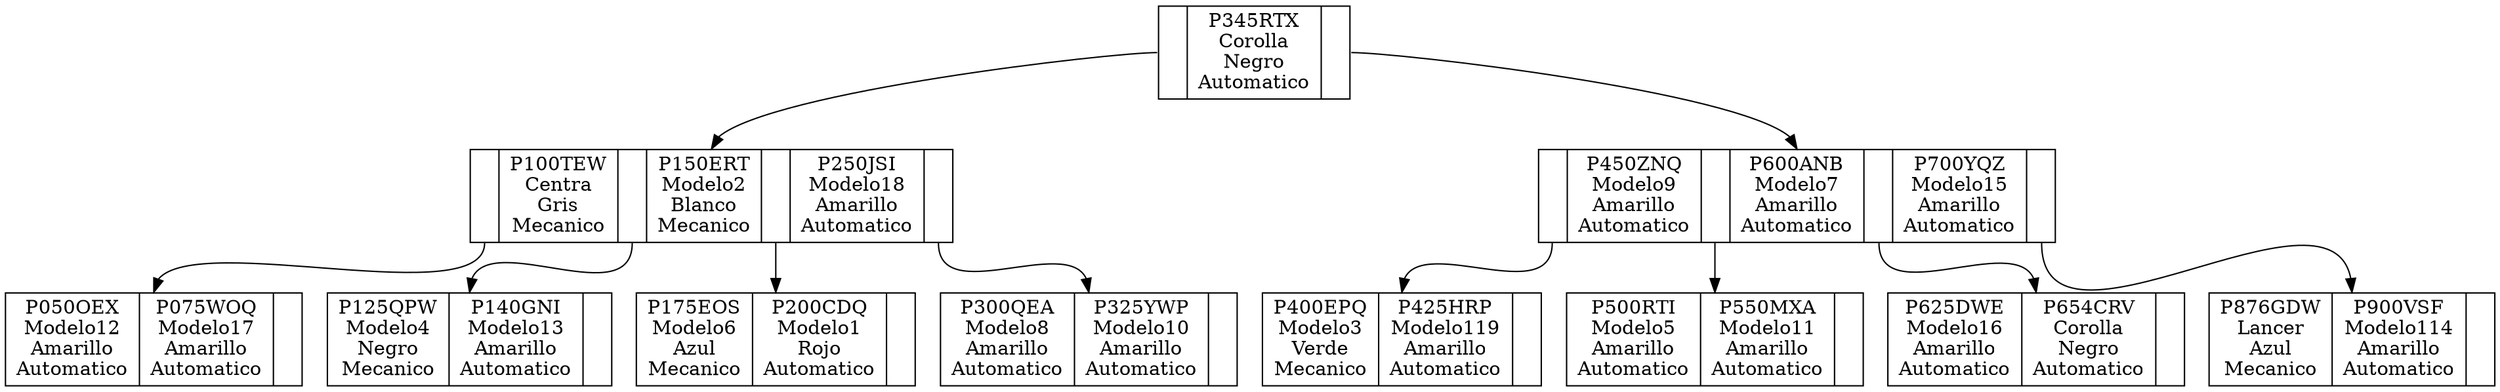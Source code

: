 digraph g{ 
rankdir = TB; 
node [shape = record]; 
32298571[label ="<8256878>|<9165536>P345RTX&#92;nCorolla&#92;nNegro&#92;nAutomatico|<15101735>"]; 
8256878[label ="<22133694>|<9877815>P100TEW&#92;nCentra&#92;nGris&#92;nMecanico|<3812447>|<28633448>P150ERT&#92;nModelo2&#92;nBlanco&#92;nMecanico|<25043435>|<948338>P250JSI&#92;nModelo18&#92;nAmarillo&#92;nAutomatico|<32372408>"]; 
22133694[label ="<30324036>P050OEX&#92;nModelo12&#92;nAmarillo&#92;nAutomatico|<24359791>P075WOQ&#92;nModelo17&#92;nAmarillo&#92;nAutomatico|"]; 
3812447[label ="<14647771>P125QPW&#92;nModelo4&#92;nNegro&#92;nMecanico|<4322382>P140GNI&#92;nModelo13&#92;nAmarillo&#92;nAutomatico|"]; 
25043435[label ="<2426455>P175EOS&#92;nModelo6&#92;nAzul&#92;nMecanico|<15279671>P200CDQ&#92;nModelo1&#92;nRojo&#92;nAutomatico|"]; 
32372408[label ="<1878504>P300QEA&#92;nModelo8&#92;nAmarillo&#92;nAutomatico|<32427489>P325YWP&#92;nModelo10&#92;nAmarillo&#92;nAutomatico|"]; 
15101735[label ="<30369269>|<6562917>P450ZNQ&#92;nModelo9&#92;nAmarillo&#92;nAutomatico|<30185256>|<3458357>P600ANB&#92;nModelo7&#92;nAmarillo&#92;nAutomatico|<9892107>|<29010736>P700YQZ&#92;nModelo15&#92;nAmarillo&#92;nAutomatico|<1709560>"]; 
30369269[label ="<6906659>P400EPQ&#92;nModelo3&#92;nVerde&#92;nMecanico|<21684172>P425HRP&#92;nModelo119&#92;nAmarillo&#92;nAutomatico|"]; 
30185256[label ="<27073342>P500RTI&#92;nModelo5&#92;nAmarillo&#92;nAutomatico|<30175584>P550MXA&#92;nModelo11&#92;nAmarillo&#92;nAutomatico|"]; 
9892107[label ="<11365569>P625DWE&#92;nModelo16&#92;nAmarillo&#92;nAutomatico|<19428199>P654CRV&#92;nCorolla&#92;nNegro&#92;nAutomatico|"]; 
1709560[label ="<14143063>P876GDW&#92;nLancer&#92;nAzul&#92;nMecanico|<4521436>P900VSF&#92;nModelo114&#92;nAmarillo&#92;nAutomatico|"]; 

32298571:8256878->8256878:n; 
32298571:15101735->15101735:n; 
8256878:22133694->22133694:n; 
8256878:3812447->3812447:n; 
8256878:25043435->25043435:n; 
8256878:32372408->32372408:n; 
15101735:30369269->30369269:n; 
15101735:30185256->30185256:n; 
15101735:9892107->9892107:n; 
15101735:1709560->1709560:n; 
} 
